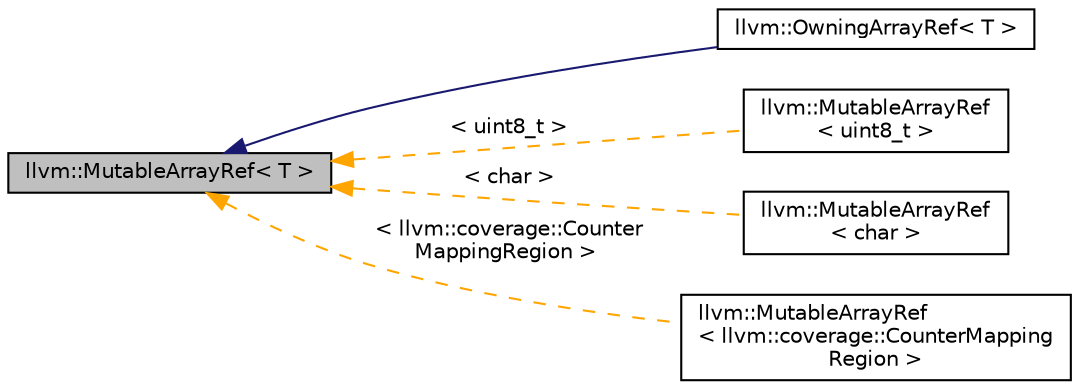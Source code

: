 digraph "llvm::MutableArrayRef&lt; T &gt;"
{
 // LATEX_PDF_SIZE
  bgcolor="transparent";
  edge [fontname="Helvetica",fontsize="10",labelfontname="Helvetica",labelfontsize="10"];
  node [fontname="Helvetica",fontsize="10",shape=record];
  rankdir="LR";
  Node1 [label="llvm::MutableArrayRef\< T \>",height=0.2,width=0.4,color="black", fillcolor="grey75", style="filled", fontcolor="black",tooltip="MutableArrayRef - Represent a mutable reference to an array (0 or more elements consecutively in memo..."];
  Node1 -> Node2 [dir="back",color="midnightblue",fontsize="10",style="solid",fontname="Helvetica"];
  Node2 [label="llvm::OwningArrayRef\< T \>",height=0.2,width=0.4,color="black",URL="$classllvm_1_1OwningArrayRef.html",tooltip="This is a MutableArrayRef that owns its array."];
  Node1 -> Node3 [dir="back",color="orange",fontsize="10",style="dashed",label=" \< uint8_t \>" ,fontname="Helvetica"];
  Node3 [label="llvm::MutableArrayRef\l\< uint8_t \>",height=0.2,width=0.4,color="black",URL="$classllvm_1_1MutableArrayRef.html",tooltip=" "];
  Node1 -> Node4 [dir="back",color="orange",fontsize="10",style="dashed",label=" \< char \>" ,fontname="Helvetica"];
  Node4 [label="llvm::MutableArrayRef\l\< char \>",height=0.2,width=0.4,color="black",URL="$classllvm_1_1MutableArrayRef.html",tooltip=" "];
  Node1 -> Node5 [dir="back",color="orange",fontsize="10",style="dashed",label=" \< llvm::coverage::Counter\lMappingRegion \>" ,fontname="Helvetica"];
  Node5 [label="llvm::MutableArrayRef\l\< llvm::coverage::CounterMapping\lRegion \>",height=0.2,width=0.4,color="black",URL="$classllvm_1_1MutableArrayRef.html",tooltip=" "];
}
